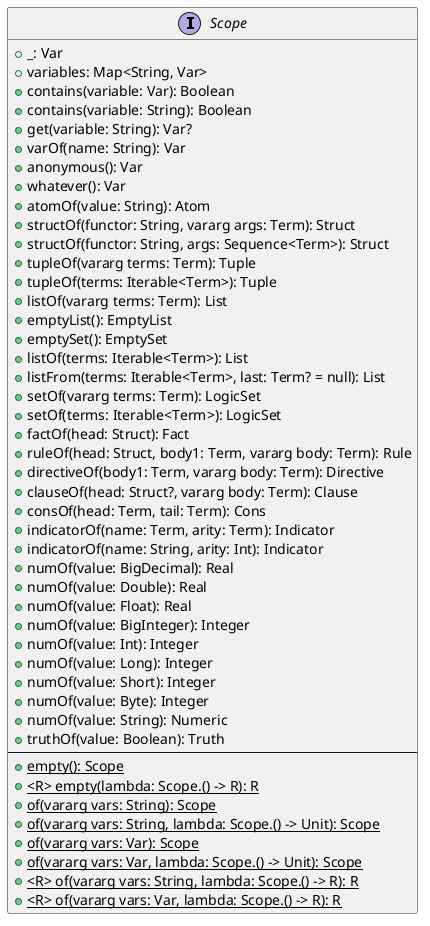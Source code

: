 @startuml
skinparam shadowing false

interface Scope {
    + _: Var
    + variables: Map<String, Var>
    + contains(variable: Var): Boolean
    + contains(variable: String): Boolean
    + get(variable: String): Var?
    + varOf(name: String): Var
    + anonymous(): Var
    + whatever(): Var
    + atomOf(value: String): Atom
    + structOf(functor: String, vararg args: Term): Struct
    + structOf(functor: String, args: Sequence<Term>): Struct
    + tupleOf(vararg terms: Term): Tuple
    + tupleOf(terms: Iterable<Term>): Tuple
    + listOf(vararg terms: Term): List
    + emptyList(): EmptyList
    + emptySet(): EmptySet
    + listOf(terms: Iterable<Term>): List
    + listFrom(terms: Iterable<Term>, last: Term? = null): List
    + setOf(vararg terms: Term): LogicSet
    + setOf(terms: Iterable<Term>): LogicSet
    + factOf(head: Struct): Fact
    + ruleOf(head: Struct, body1: Term, vararg body: Term): Rule
    + directiveOf(body1: Term, vararg body: Term): Directive
    + clauseOf(head: Struct?, vararg body: Term): Clause
    + consOf(head: Term, tail: Term): Cons
    + indicatorOf(name: Term, arity: Term): Indicator
    + indicatorOf(name: String, arity: Int): Indicator
    + numOf(value: BigDecimal): Real
    + numOf(value: Double): Real
    + numOf(value: Float): Real
    + numOf(value: BigInteger): Integer
    + numOf(value: Int): Integer
    + numOf(value: Long): Integer
    + numOf(value: Short): Integer
    + numOf(value: Byte): Integer
    + numOf(value: String): Numeric
    + truthOf(value: Boolean): Truth
    ---
    + {static} empty(): Scope
    + {static} <R> empty(lambda: Scope.() -> R): R
    + {static} of(vararg vars: String): Scope
    + {static} of(vararg vars: String, lambda: Scope.() -> Unit): Scope
    + {static} of(vararg vars: Var): Scope
    + {static} of(vararg vars: Var, lambda: Scope.() -> Unit): Scope
    + {static} <R> of(vararg vars: String, lambda: Scope.() -> R): R
    + {static} <R> of(vararg vars: Var, lambda: Scope.() -> R): R
}
@enduml